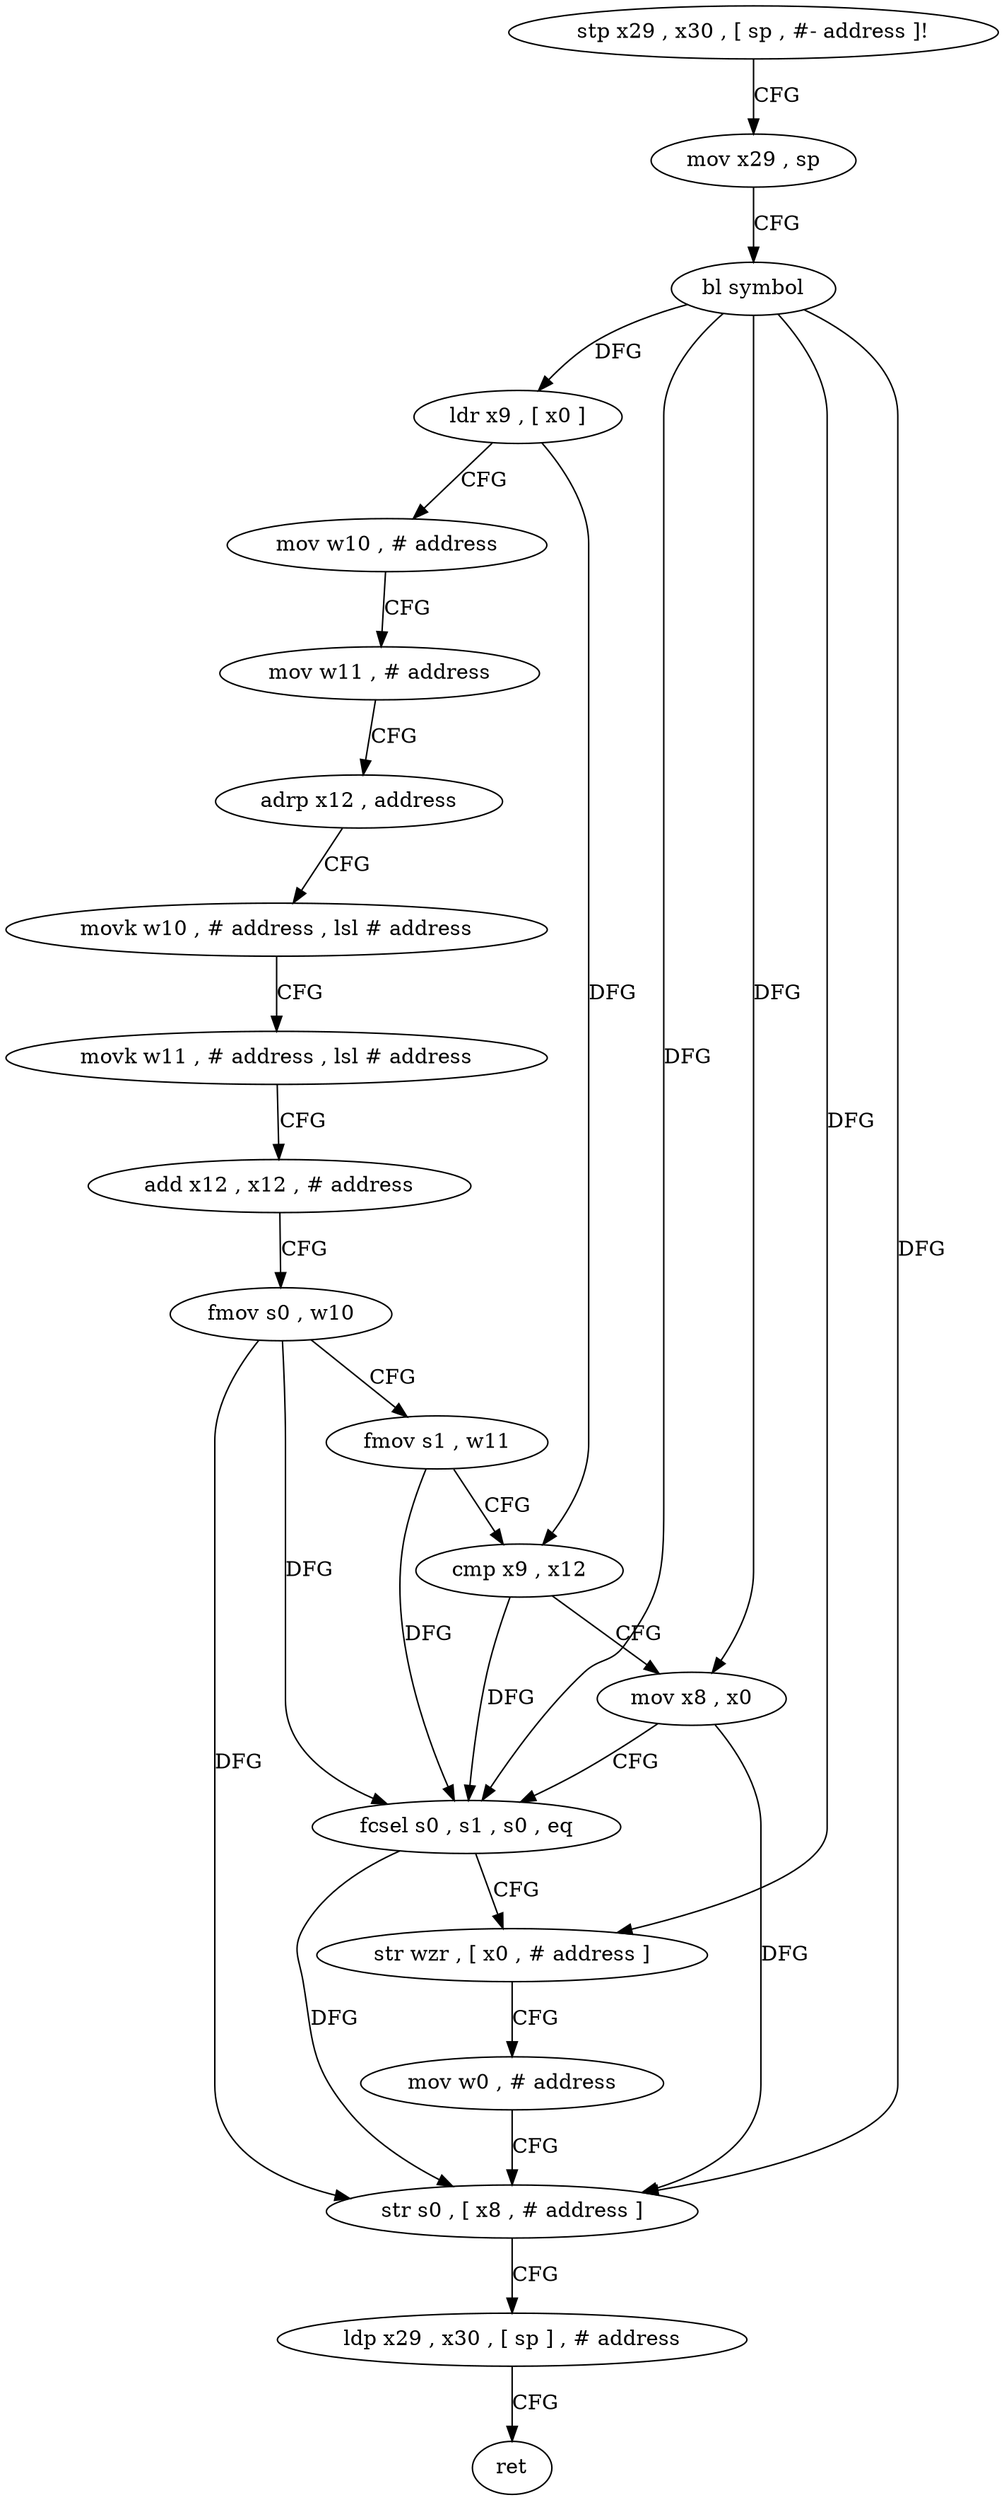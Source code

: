 digraph "func" {
"4245444" [label = "stp x29 , x30 , [ sp , #- address ]!" ]
"4245448" [label = "mov x29 , sp" ]
"4245452" [label = "bl symbol" ]
"4245456" [label = "ldr x9 , [ x0 ]" ]
"4245460" [label = "mov w10 , # address" ]
"4245464" [label = "mov w11 , # address" ]
"4245468" [label = "adrp x12 , address" ]
"4245472" [label = "movk w10 , # address , lsl # address" ]
"4245476" [label = "movk w11 , # address , lsl # address" ]
"4245480" [label = "add x12 , x12 , # address" ]
"4245484" [label = "fmov s0 , w10" ]
"4245488" [label = "fmov s1 , w11" ]
"4245492" [label = "cmp x9 , x12" ]
"4245496" [label = "mov x8 , x0" ]
"4245500" [label = "fcsel s0 , s1 , s0 , eq" ]
"4245504" [label = "str wzr , [ x0 , # address ]" ]
"4245508" [label = "mov w0 , # address" ]
"4245512" [label = "str s0 , [ x8 , # address ]" ]
"4245516" [label = "ldp x29 , x30 , [ sp ] , # address" ]
"4245520" [label = "ret" ]
"4245444" -> "4245448" [ label = "CFG" ]
"4245448" -> "4245452" [ label = "CFG" ]
"4245452" -> "4245456" [ label = "DFG" ]
"4245452" -> "4245496" [ label = "DFG" ]
"4245452" -> "4245504" [ label = "DFG" ]
"4245452" -> "4245500" [ label = "DFG" ]
"4245452" -> "4245512" [ label = "DFG" ]
"4245456" -> "4245460" [ label = "CFG" ]
"4245456" -> "4245492" [ label = "DFG" ]
"4245460" -> "4245464" [ label = "CFG" ]
"4245464" -> "4245468" [ label = "CFG" ]
"4245468" -> "4245472" [ label = "CFG" ]
"4245472" -> "4245476" [ label = "CFG" ]
"4245476" -> "4245480" [ label = "CFG" ]
"4245480" -> "4245484" [ label = "CFG" ]
"4245484" -> "4245488" [ label = "CFG" ]
"4245484" -> "4245500" [ label = "DFG" ]
"4245484" -> "4245512" [ label = "DFG" ]
"4245488" -> "4245492" [ label = "CFG" ]
"4245488" -> "4245500" [ label = "DFG" ]
"4245492" -> "4245496" [ label = "CFG" ]
"4245492" -> "4245500" [ label = "DFG" ]
"4245496" -> "4245500" [ label = "CFG" ]
"4245496" -> "4245512" [ label = "DFG" ]
"4245500" -> "4245504" [ label = "CFG" ]
"4245500" -> "4245512" [ label = "DFG" ]
"4245504" -> "4245508" [ label = "CFG" ]
"4245508" -> "4245512" [ label = "CFG" ]
"4245512" -> "4245516" [ label = "CFG" ]
"4245516" -> "4245520" [ label = "CFG" ]
}
